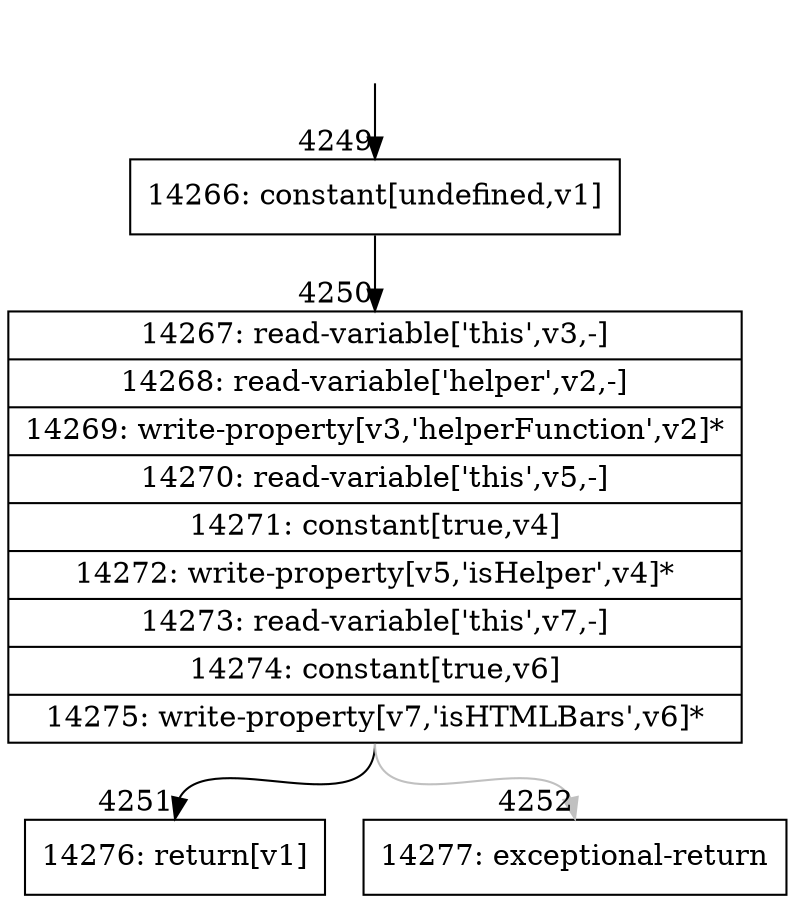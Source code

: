 digraph {
rankdir="TD"
BB_entry343[shape=none,label=""];
BB_entry343 -> BB4249 [tailport=s, headport=n, headlabel="    4249"]
BB4249 [shape=record label="{14266: constant[undefined,v1]}" ] 
BB4249 -> BB4250 [tailport=s, headport=n, headlabel="      4250"]
BB4250 [shape=record label="{14267: read-variable['this',v3,-]|14268: read-variable['helper',v2,-]|14269: write-property[v3,'helperFunction',v2]*|14270: read-variable['this',v5,-]|14271: constant[true,v4]|14272: write-property[v5,'isHelper',v4]*|14273: read-variable['this',v7,-]|14274: constant[true,v6]|14275: write-property[v7,'isHTMLBars',v6]*}" ] 
BB4250 -> BB4251 [tailport=s, headport=n, headlabel="      4251"]
BB4250 -> BB4252 [tailport=s, headport=n, color=gray, headlabel="      4252"]
BB4251 [shape=record label="{14276: return[v1]}" ] 
BB4252 [shape=record label="{14277: exceptional-return}" ] 
//#$~ 8120
}
